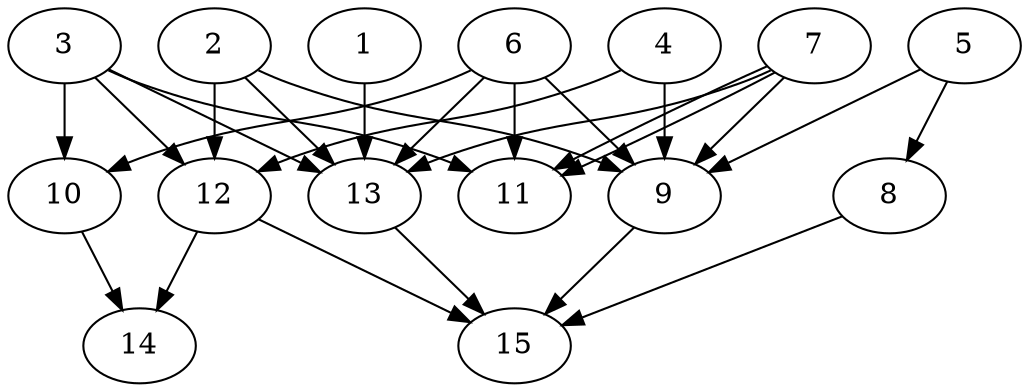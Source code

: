 // DAG automatically generated by daggen at Tue Aug  6 16:26:17 2019
// ./daggen --dot -n 15 --ccr 0.5 --fat 0.6 --regular 0.5 --density 0.7 --mindata 5242880 --maxdata 52428800 
digraph G {
  1 [size="24559616", alpha="0.17", expect_size="12279808"] 
  1 -> 13 [size ="12279808"]
  2 [size="17186816", alpha="0.14", expect_size="8593408"] 
  2 -> 9 [size ="8593408"]
  2 -> 12 [size ="8593408"]
  2 -> 13 [size ="8593408"]
  3 [size="87207936", alpha="0.15", expect_size="43603968"] 
  3 -> 10 [size ="43603968"]
  3 -> 11 [size ="43603968"]
  3 -> 12 [size ="43603968"]
  3 -> 13 [size ="43603968"]
  4 [size="42520576", alpha="0.11", expect_size="21260288"] 
  4 -> 9 [size ="21260288"]
  4 -> 12 [size ="21260288"]
  5 [size="90210304", alpha="0.10", expect_size="45105152"] 
  5 -> 8 [size ="45105152"]
  5 -> 9 [size ="45105152"]
  6 [size="96620544", alpha="0.08", expect_size="48310272"] 
  6 -> 9 [size ="48310272"]
  6 -> 10 [size ="48310272"]
  6 -> 11 [size ="48310272"]
  6 -> 13 [size ="48310272"]
  7 [size="74825728", alpha="0.02", expect_size="37412864"] 
  7 -> 9 [size ="37412864"]
  7 -> 11 [size ="37412864"]
  7 -> 11 [size ="37412864"]
  7 -> 13 [size ="37412864"]
  8 [size="84492288", alpha="0.18", expect_size="42246144"] 
  8 -> 15 [size ="42246144"]
  9 [size="36974592", alpha="0.11", expect_size="18487296"] 
  9 -> 15 [size ="18487296"]
  10 [size="97073152", alpha="0.06", expect_size="48536576"] 
  10 -> 14 [size ="48536576"]
  11 [size="88158208", alpha="0.14", expect_size="44079104"] 
  12 [size="74704896", alpha="0.12", expect_size="37352448"] 
  12 -> 14 [size ="37352448"]
  12 -> 15 [size ="37352448"]
  13 [size="47200256", alpha="0.01", expect_size="23600128"] 
  13 -> 15 [size ="23600128"]
  14 [size="25133056", alpha="0.19", expect_size="12566528"] 
  15 [size="78610432", alpha="0.17", expect_size="39305216"] 
}
